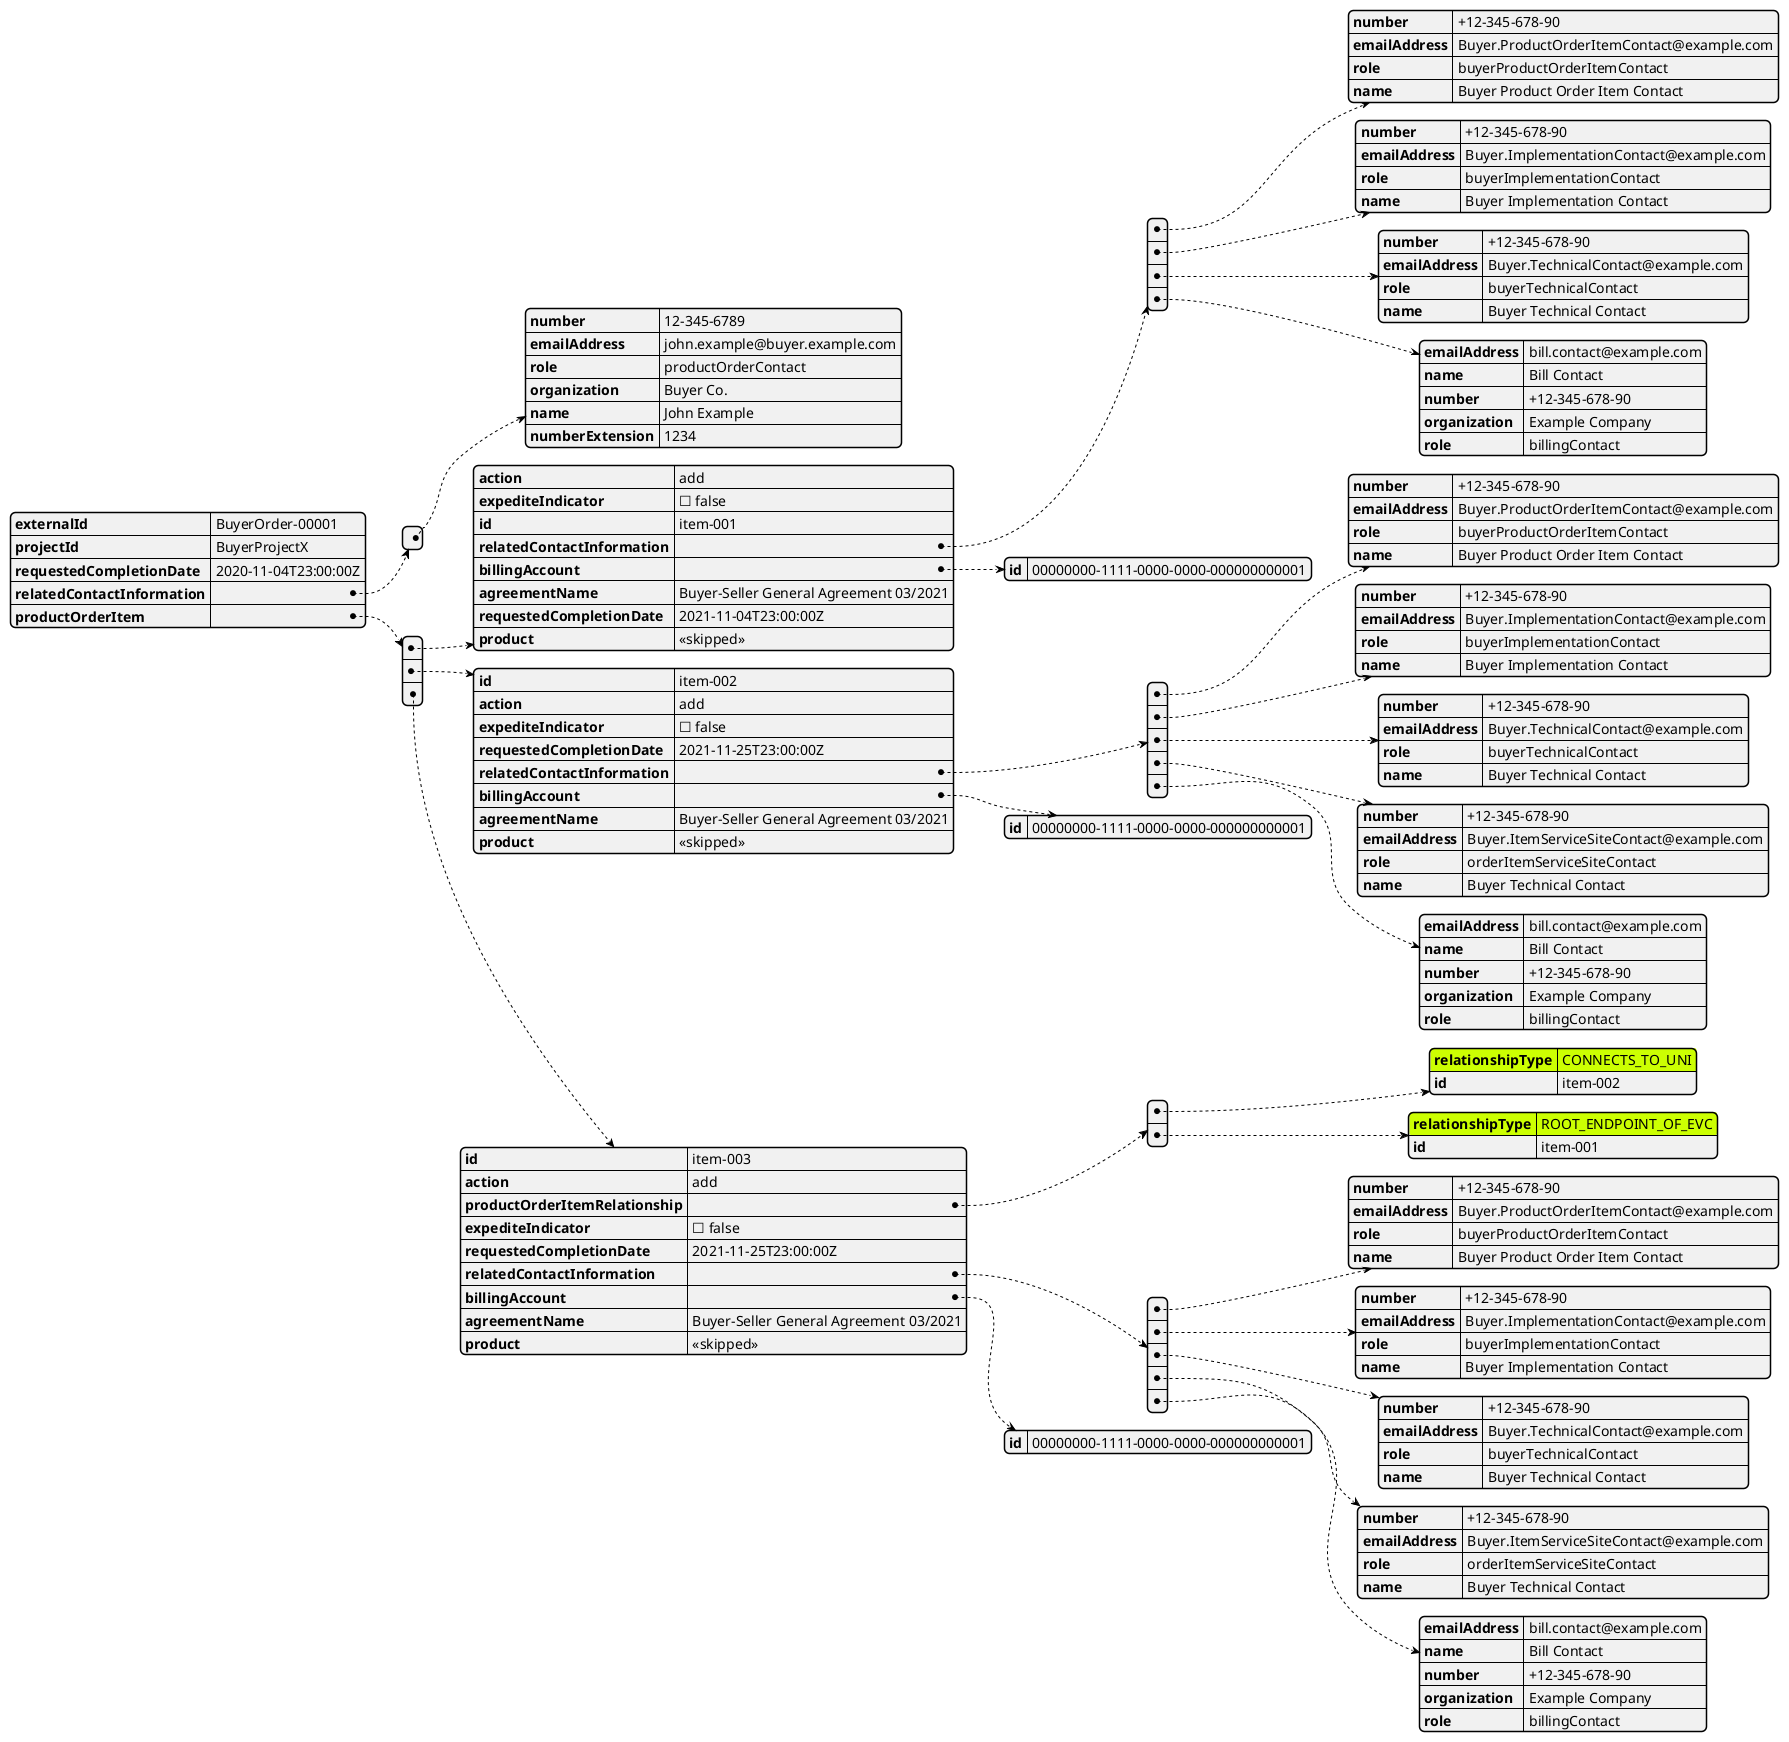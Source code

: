 @startjson
#highlight "productOrderItem" / "2"/"productOrderItemRelationship"/"0"/"relationshipType"
#highlight "productOrderItem" / "2"/"productOrderItemRelationship"/"1"/"relationshipType"
{
  "externalId": "BuyerOrder-00001",
  "projectId": "BuyerProjectX",
  "requestedCompletionDate": "2020-11-04T23:00:00Z",
  "relatedContactInformation": [
    {
      "number": "12-345-6789",
      "emailAddress": "john.example@buyer.example.com",
      "role": "productOrderContact",
      "organization": "Buyer Co.",
      "name": "John Example",
      "numberExtension": "1234"
    }
  ],
  "productOrderItem": [
    {
      "action": "add",
      "expediteIndicator": false,
      "id": "item-001",
      "relatedContactInformation": [
        {
          "number": "+12-345-678-90",
          "emailAddress": "Buyer.ProductOrderItemContact@example.com",
          "role": "buyerProductOrderItemContact",
          "name": "Buyer Product Order Item Contact"
        },
        {
          "number": "+12-345-678-90",
          "emailAddress": "Buyer.ImplementationContact@example.com",
          "role": "buyerImplementationContact",
          "name": "Buyer Implementation Contact"
        },
        {
          "number": "+12-345-678-90",
          "emailAddress": "Buyer.TechnicalContact@example.com",
          "role": "buyerTechnicalContact",
          "name": "Buyer Technical Contact "
        },
        {
          "emailAddress": "bill.contact@example.com",
          "name": "Bill Contact",
          "number": "+12-345-678-90",
          "organization": "Example Company",
          "role": "billingContact"
        }
      ],
      "billingAccount": {
        "id": "00000000-1111-0000-0000-000000000001"
      },
      "agreementName": "Buyer-Seller General Agreement 03/2021",
      "requestedCompletionDate": "2021-11-04T23:00:00Z",
      "product": "<<skipped>>"
    },
    {
      "id": "item-002",
      "action": "add",
      "expediteIndicator": false,
      "requestedCompletionDate": "2021-11-25T23:00:00Z",
      "relatedContactInformation": [
        {
          "number": "+12-345-678-90",
          "emailAddress": "Buyer.ProductOrderItemContact@example.com",
          "role": "buyerProductOrderItemContact",
          "name": "Buyer Product Order Item Contact"
        },
        {
          "number": "+12-345-678-90",
          "emailAddress": "Buyer.ImplementationContact@example.com",
          "role": "buyerImplementationContact",
          "name": "Buyer Implementation Contact"
        },
        {
          "number": "+12-345-678-90",
          "emailAddress": "Buyer.TechnicalContact@example.com",
          "role": "buyerTechnicalContact",
          "name": "Buyer Technical Contact "
        },
        {
          "number": "+12-345-678-90",
          "emailAddress": "Buyer.ItemServiceSiteContact@example.com",
          "role": "orderItemServiceSiteContact",
          "name": "Buyer Technical Contact "
        },
        {
          "emailAddress": "bill.contact@example.com",
          "name": "Bill Contact",
          "number": "+12-345-678-90",
          "organization": "Example Company",
          "role": "billingContact"
        }
      ],
      "billingAccount": {
        "id": "00000000-1111-0000-0000-000000000001"
      },
      "agreementName": "Buyer-Seller General Agreement 03/2021",
      "product": "<<skipped>>"
    },
    {
      "id": "item-003",
      "action": "add",
      "productOrderItemRelationship": [
        {
          "relationshipType": "CONNECTS_TO_UNI",
          "id": "item-002"
        },
        {
          "relationshipType": "ROOT_ENDPOINT_OF_EVC",
          "id": "item-001"
        }
      ],
      "expediteIndicator": false,
      "requestedCompletionDate": "2021-11-25T23:00:00Z",
      "relatedContactInformation": [
        {
          "number": "+12-345-678-90",
          "emailAddress": "Buyer.ProductOrderItemContact@example.com",
          "role": "buyerProductOrderItemContact",
          "name": "Buyer Product Order Item Contact"
        },
        {
          "number": "+12-345-678-90",
          "emailAddress": "Buyer.ImplementationContact@example.com",
          "role": "buyerImplementationContact",
          "name": "Buyer Implementation Contact"
        },
        {
          "number": "+12-345-678-90",
          "emailAddress": "Buyer.TechnicalContact@example.com",
          "role": "buyerTechnicalContact",
          "name": "Buyer Technical Contact "
        },
        {
          "number": "+12-345-678-90",
          "emailAddress": "Buyer.ItemServiceSiteContact@example.com",
          "role": "orderItemServiceSiteContact",
          "name": "Buyer Technical Contact "
        },
        {
          "emailAddress": "bill.contact@example.com",
          "name": "Bill Contact",
          "number": "+12-345-678-90",
          "organization": "Example Company",
          "role": "billingContact"
        }
      ],
      "billingAccount": {
        "id": "00000000-1111-0000-0000-000000000001"
      },
      "agreementName": "Buyer-Seller General Agreement 03/2021",
      "product": "<<skipped>>"
    }
  ]
}
@endjson